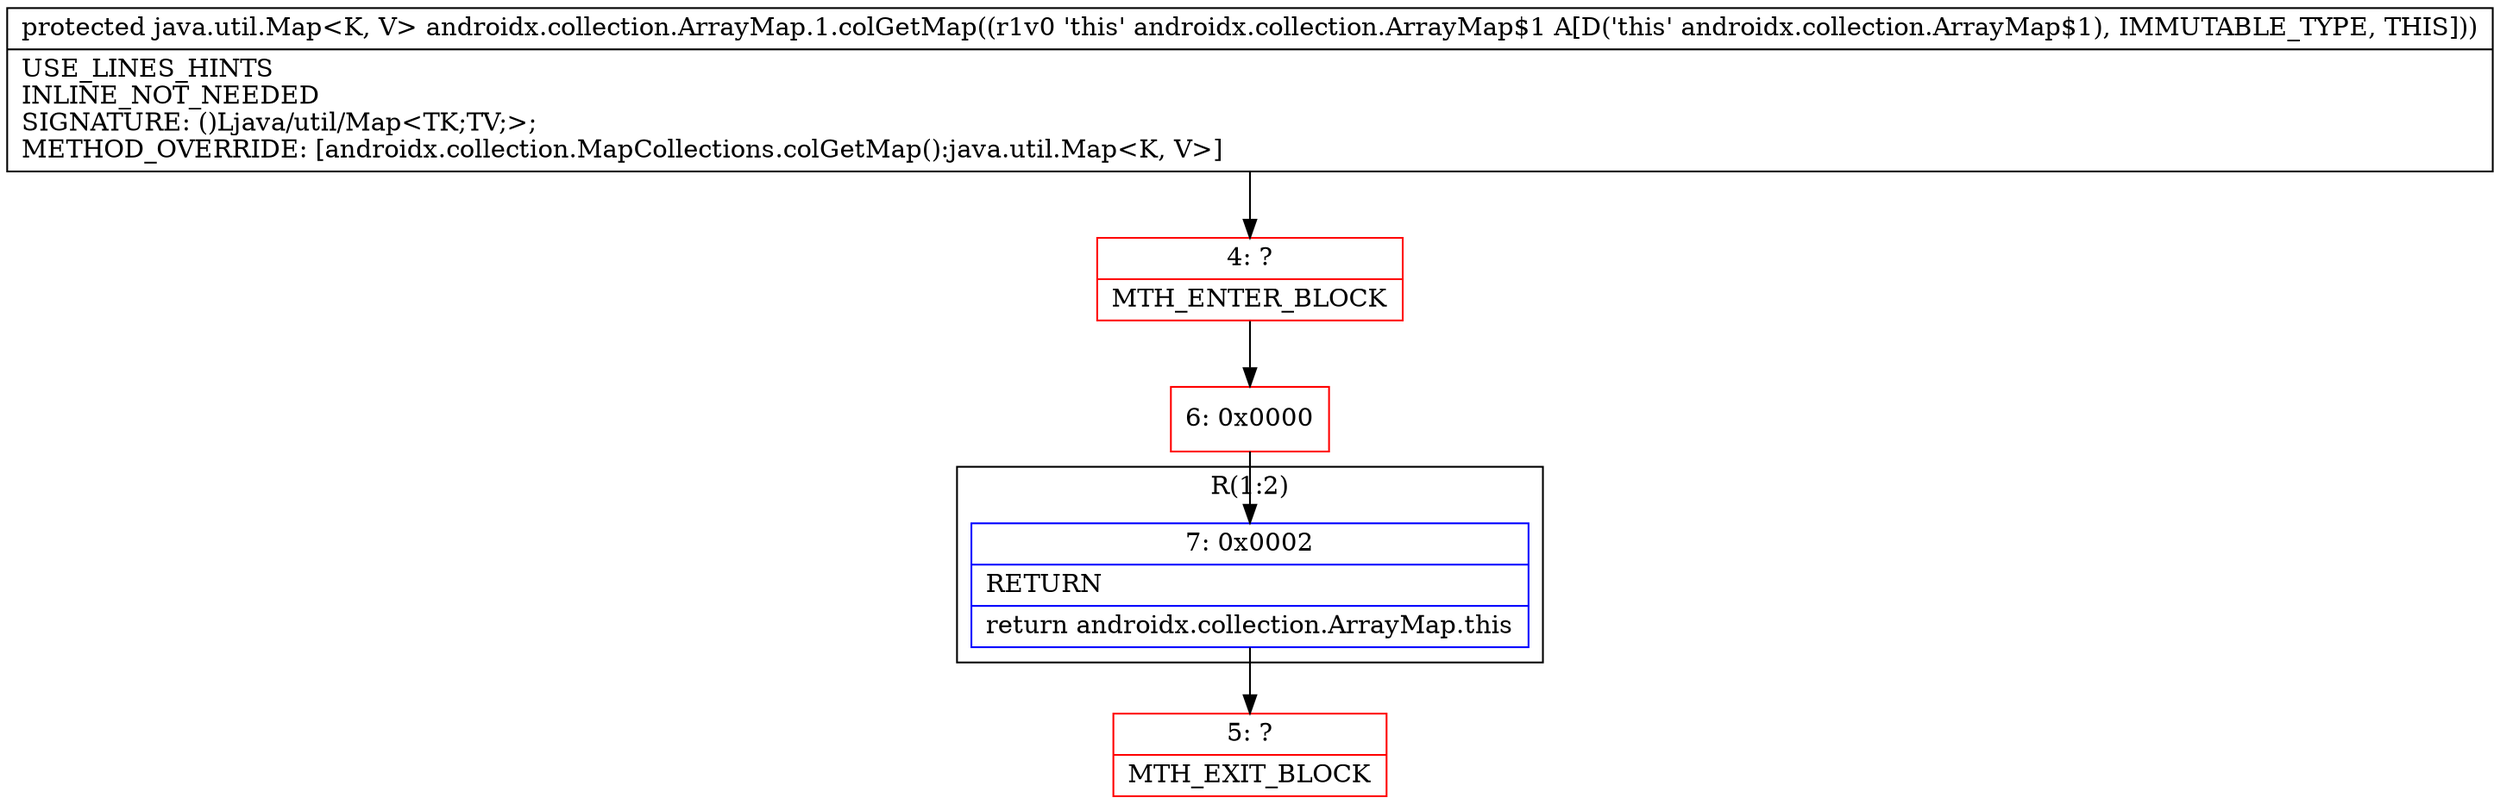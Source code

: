 digraph "CFG forandroidx.collection.ArrayMap.1.colGetMap()Ljava\/util\/Map;" {
subgraph cluster_Region_1480087643 {
label = "R(1:2)";
node [shape=record,color=blue];
Node_7 [shape=record,label="{7\:\ 0x0002|RETURN\l|return androidx.collection.ArrayMap.this\l}"];
}
Node_4 [shape=record,color=red,label="{4\:\ ?|MTH_ENTER_BLOCK\l}"];
Node_6 [shape=record,color=red,label="{6\:\ 0x0000}"];
Node_5 [shape=record,color=red,label="{5\:\ ?|MTH_EXIT_BLOCK\l}"];
MethodNode[shape=record,label="{protected java.util.Map\<K, V\> androidx.collection.ArrayMap.1.colGetMap((r1v0 'this' androidx.collection.ArrayMap$1 A[D('this' androidx.collection.ArrayMap$1), IMMUTABLE_TYPE, THIS]))  | USE_LINES_HINTS\lINLINE_NOT_NEEDED\lSIGNATURE: ()Ljava\/util\/Map\<TK;TV;\>;\lMETHOD_OVERRIDE: [androidx.collection.MapCollections.colGetMap():java.util.Map\<K, V\>]\l}"];
MethodNode -> Node_4;Node_7 -> Node_5;
Node_4 -> Node_6;
Node_6 -> Node_7;
}

